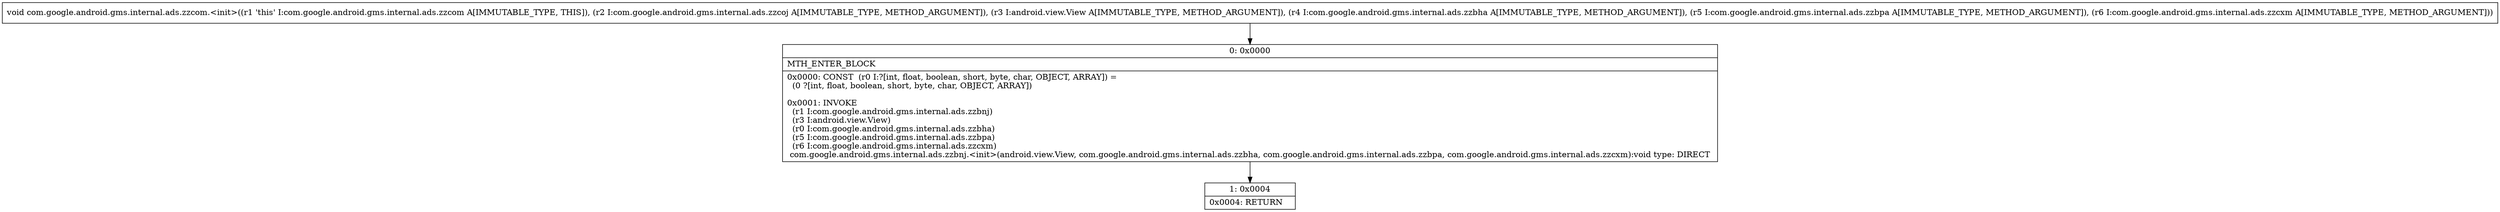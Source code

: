 digraph "CFG forcom.google.android.gms.internal.ads.zzcom.\<init\>(Lcom\/google\/android\/gms\/internal\/ads\/zzcoj;Landroid\/view\/View;Lcom\/google\/android\/gms\/internal\/ads\/zzbha;Lcom\/google\/android\/gms\/internal\/ads\/zzbpa;Lcom\/google\/android\/gms\/internal\/ads\/zzcxm;)V" {
Node_0 [shape=record,label="{0\:\ 0x0000|MTH_ENTER_BLOCK\l|0x0000: CONST  (r0 I:?[int, float, boolean, short, byte, char, OBJECT, ARRAY]) = \l  (0 ?[int, float, boolean, short, byte, char, OBJECT, ARRAY])\l \l0x0001: INVOKE  \l  (r1 I:com.google.android.gms.internal.ads.zzbnj)\l  (r3 I:android.view.View)\l  (r0 I:com.google.android.gms.internal.ads.zzbha)\l  (r5 I:com.google.android.gms.internal.ads.zzbpa)\l  (r6 I:com.google.android.gms.internal.ads.zzcxm)\l com.google.android.gms.internal.ads.zzbnj.\<init\>(android.view.View, com.google.android.gms.internal.ads.zzbha, com.google.android.gms.internal.ads.zzbpa, com.google.android.gms.internal.ads.zzcxm):void type: DIRECT \l}"];
Node_1 [shape=record,label="{1\:\ 0x0004|0x0004: RETURN   \l}"];
MethodNode[shape=record,label="{void com.google.android.gms.internal.ads.zzcom.\<init\>((r1 'this' I:com.google.android.gms.internal.ads.zzcom A[IMMUTABLE_TYPE, THIS]), (r2 I:com.google.android.gms.internal.ads.zzcoj A[IMMUTABLE_TYPE, METHOD_ARGUMENT]), (r3 I:android.view.View A[IMMUTABLE_TYPE, METHOD_ARGUMENT]), (r4 I:com.google.android.gms.internal.ads.zzbha A[IMMUTABLE_TYPE, METHOD_ARGUMENT]), (r5 I:com.google.android.gms.internal.ads.zzbpa A[IMMUTABLE_TYPE, METHOD_ARGUMENT]), (r6 I:com.google.android.gms.internal.ads.zzcxm A[IMMUTABLE_TYPE, METHOD_ARGUMENT])) }"];
MethodNode -> Node_0;
Node_0 -> Node_1;
}

